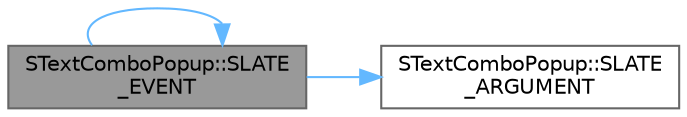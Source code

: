 digraph "STextComboPopup::SLATE_EVENT"
{
 // INTERACTIVE_SVG=YES
 // LATEX_PDF_SIZE
  bgcolor="transparent";
  edge [fontname=Helvetica,fontsize=10,labelfontname=Helvetica,labelfontsize=10];
  node [fontname=Helvetica,fontsize=10,shape=box,height=0.2,width=0.4];
  rankdir="LR";
  Node1 [id="Node000001",label="STextComboPopup::SLATE\l_EVENT",height=0.2,width=0.4,color="gray40", fillcolor="grey60", style="filled", fontcolor="black",tooltip="Called when the text is chosen."];
  Node1 -> Node2 [id="edge1_Node000001_Node000002",color="steelblue1",style="solid",tooltip=" "];
  Node2 [id="Node000002",label="STextComboPopup::SLATE\l_ARGUMENT",height=0.2,width=0.4,color="grey40", fillcolor="white", style="filled",URL="$da/d3c/classSTextComboPopup.html#a4ff45a8f36c282348f774a665a1374aa",tooltip="Label, placed before combo box."];
  Node1 -> Node1 [id="edge2_Node000001_Node000001",color="steelblue1",style="solid",tooltip=" "];
}
